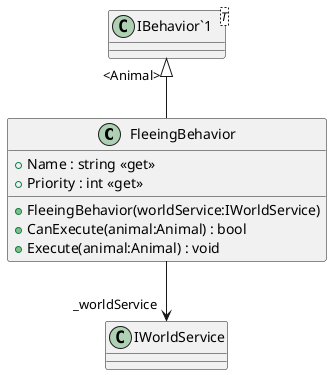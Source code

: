 @startuml
class FleeingBehavior {
    + FleeingBehavior(worldService:IWorldService)
    + Name : string <<get>>
    + Priority : int <<get>>
    + CanExecute(animal:Animal) : bool
    + Execute(animal:Animal) : void
}
class "IBehavior`1"<T> {
}
"IBehavior`1" "<Animal>" <|-- FleeingBehavior
FleeingBehavior --> "_worldService" IWorldService
@enduml
